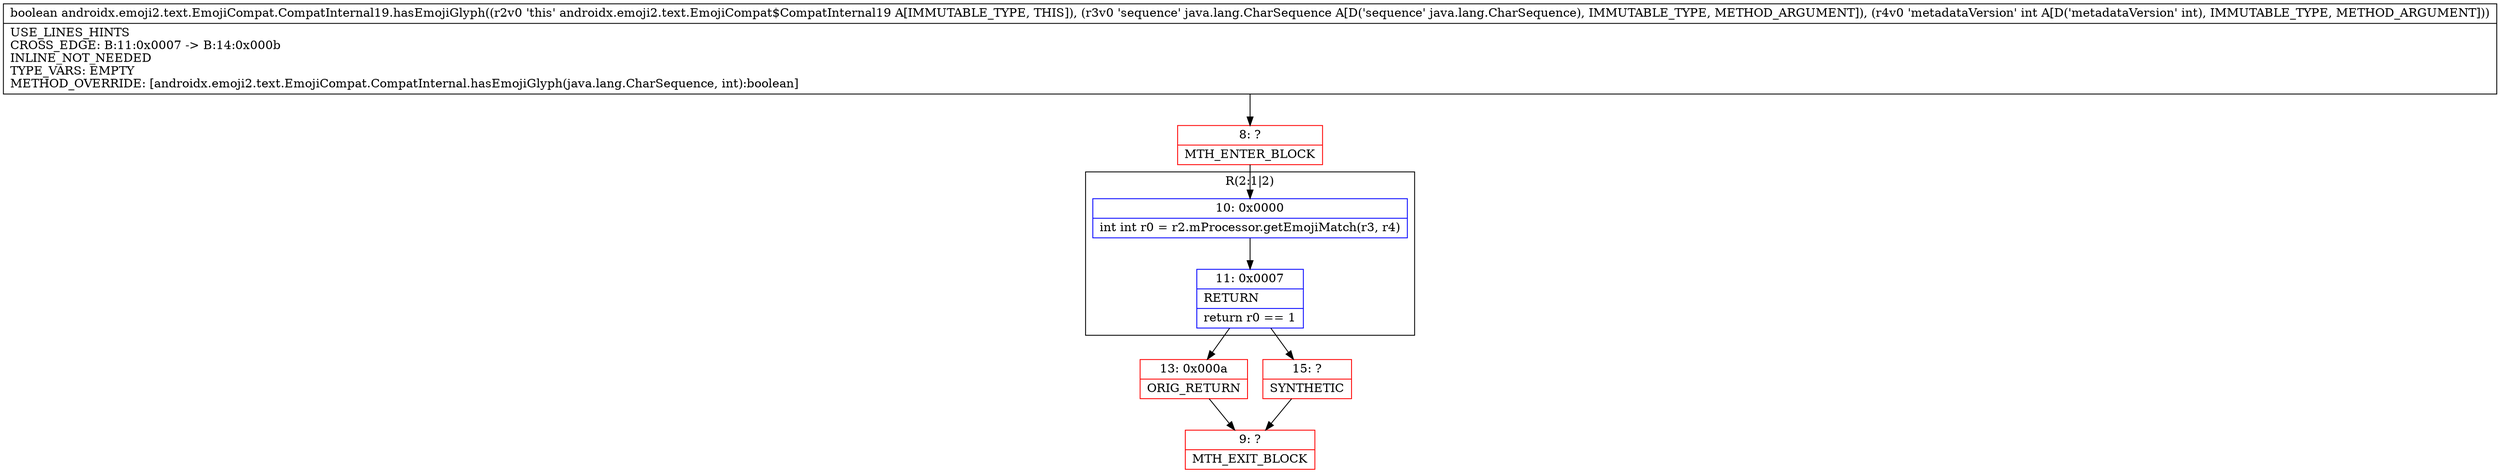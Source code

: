 digraph "CFG forandroidx.emoji2.text.EmojiCompat.CompatInternal19.hasEmojiGlyph(Ljava\/lang\/CharSequence;I)Z" {
subgraph cluster_Region_1003317786 {
label = "R(2:1|2)";
node [shape=record,color=blue];
Node_10 [shape=record,label="{10\:\ 0x0000|int int r0 = r2.mProcessor.getEmojiMatch(r3, r4)\l}"];
Node_11 [shape=record,label="{11\:\ 0x0007|RETURN\l|return r0 == 1\l}"];
}
Node_8 [shape=record,color=red,label="{8\:\ ?|MTH_ENTER_BLOCK\l}"];
Node_13 [shape=record,color=red,label="{13\:\ 0x000a|ORIG_RETURN\l}"];
Node_9 [shape=record,color=red,label="{9\:\ ?|MTH_EXIT_BLOCK\l}"];
Node_15 [shape=record,color=red,label="{15\:\ ?|SYNTHETIC\l}"];
MethodNode[shape=record,label="{boolean androidx.emoji2.text.EmojiCompat.CompatInternal19.hasEmojiGlyph((r2v0 'this' androidx.emoji2.text.EmojiCompat$CompatInternal19 A[IMMUTABLE_TYPE, THIS]), (r3v0 'sequence' java.lang.CharSequence A[D('sequence' java.lang.CharSequence), IMMUTABLE_TYPE, METHOD_ARGUMENT]), (r4v0 'metadataVersion' int A[D('metadataVersion' int), IMMUTABLE_TYPE, METHOD_ARGUMENT]))  | USE_LINES_HINTS\lCROSS_EDGE: B:11:0x0007 \-\> B:14:0x000b\lINLINE_NOT_NEEDED\lTYPE_VARS: EMPTY\lMETHOD_OVERRIDE: [androidx.emoji2.text.EmojiCompat.CompatInternal.hasEmojiGlyph(java.lang.CharSequence, int):boolean]\l}"];
MethodNode -> Node_8;Node_10 -> Node_11;
Node_11 -> Node_13;
Node_11 -> Node_15;
Node_8 -> Node_10;
Node_13 -> Node_9;
Node_15 -> Node_9;
}


